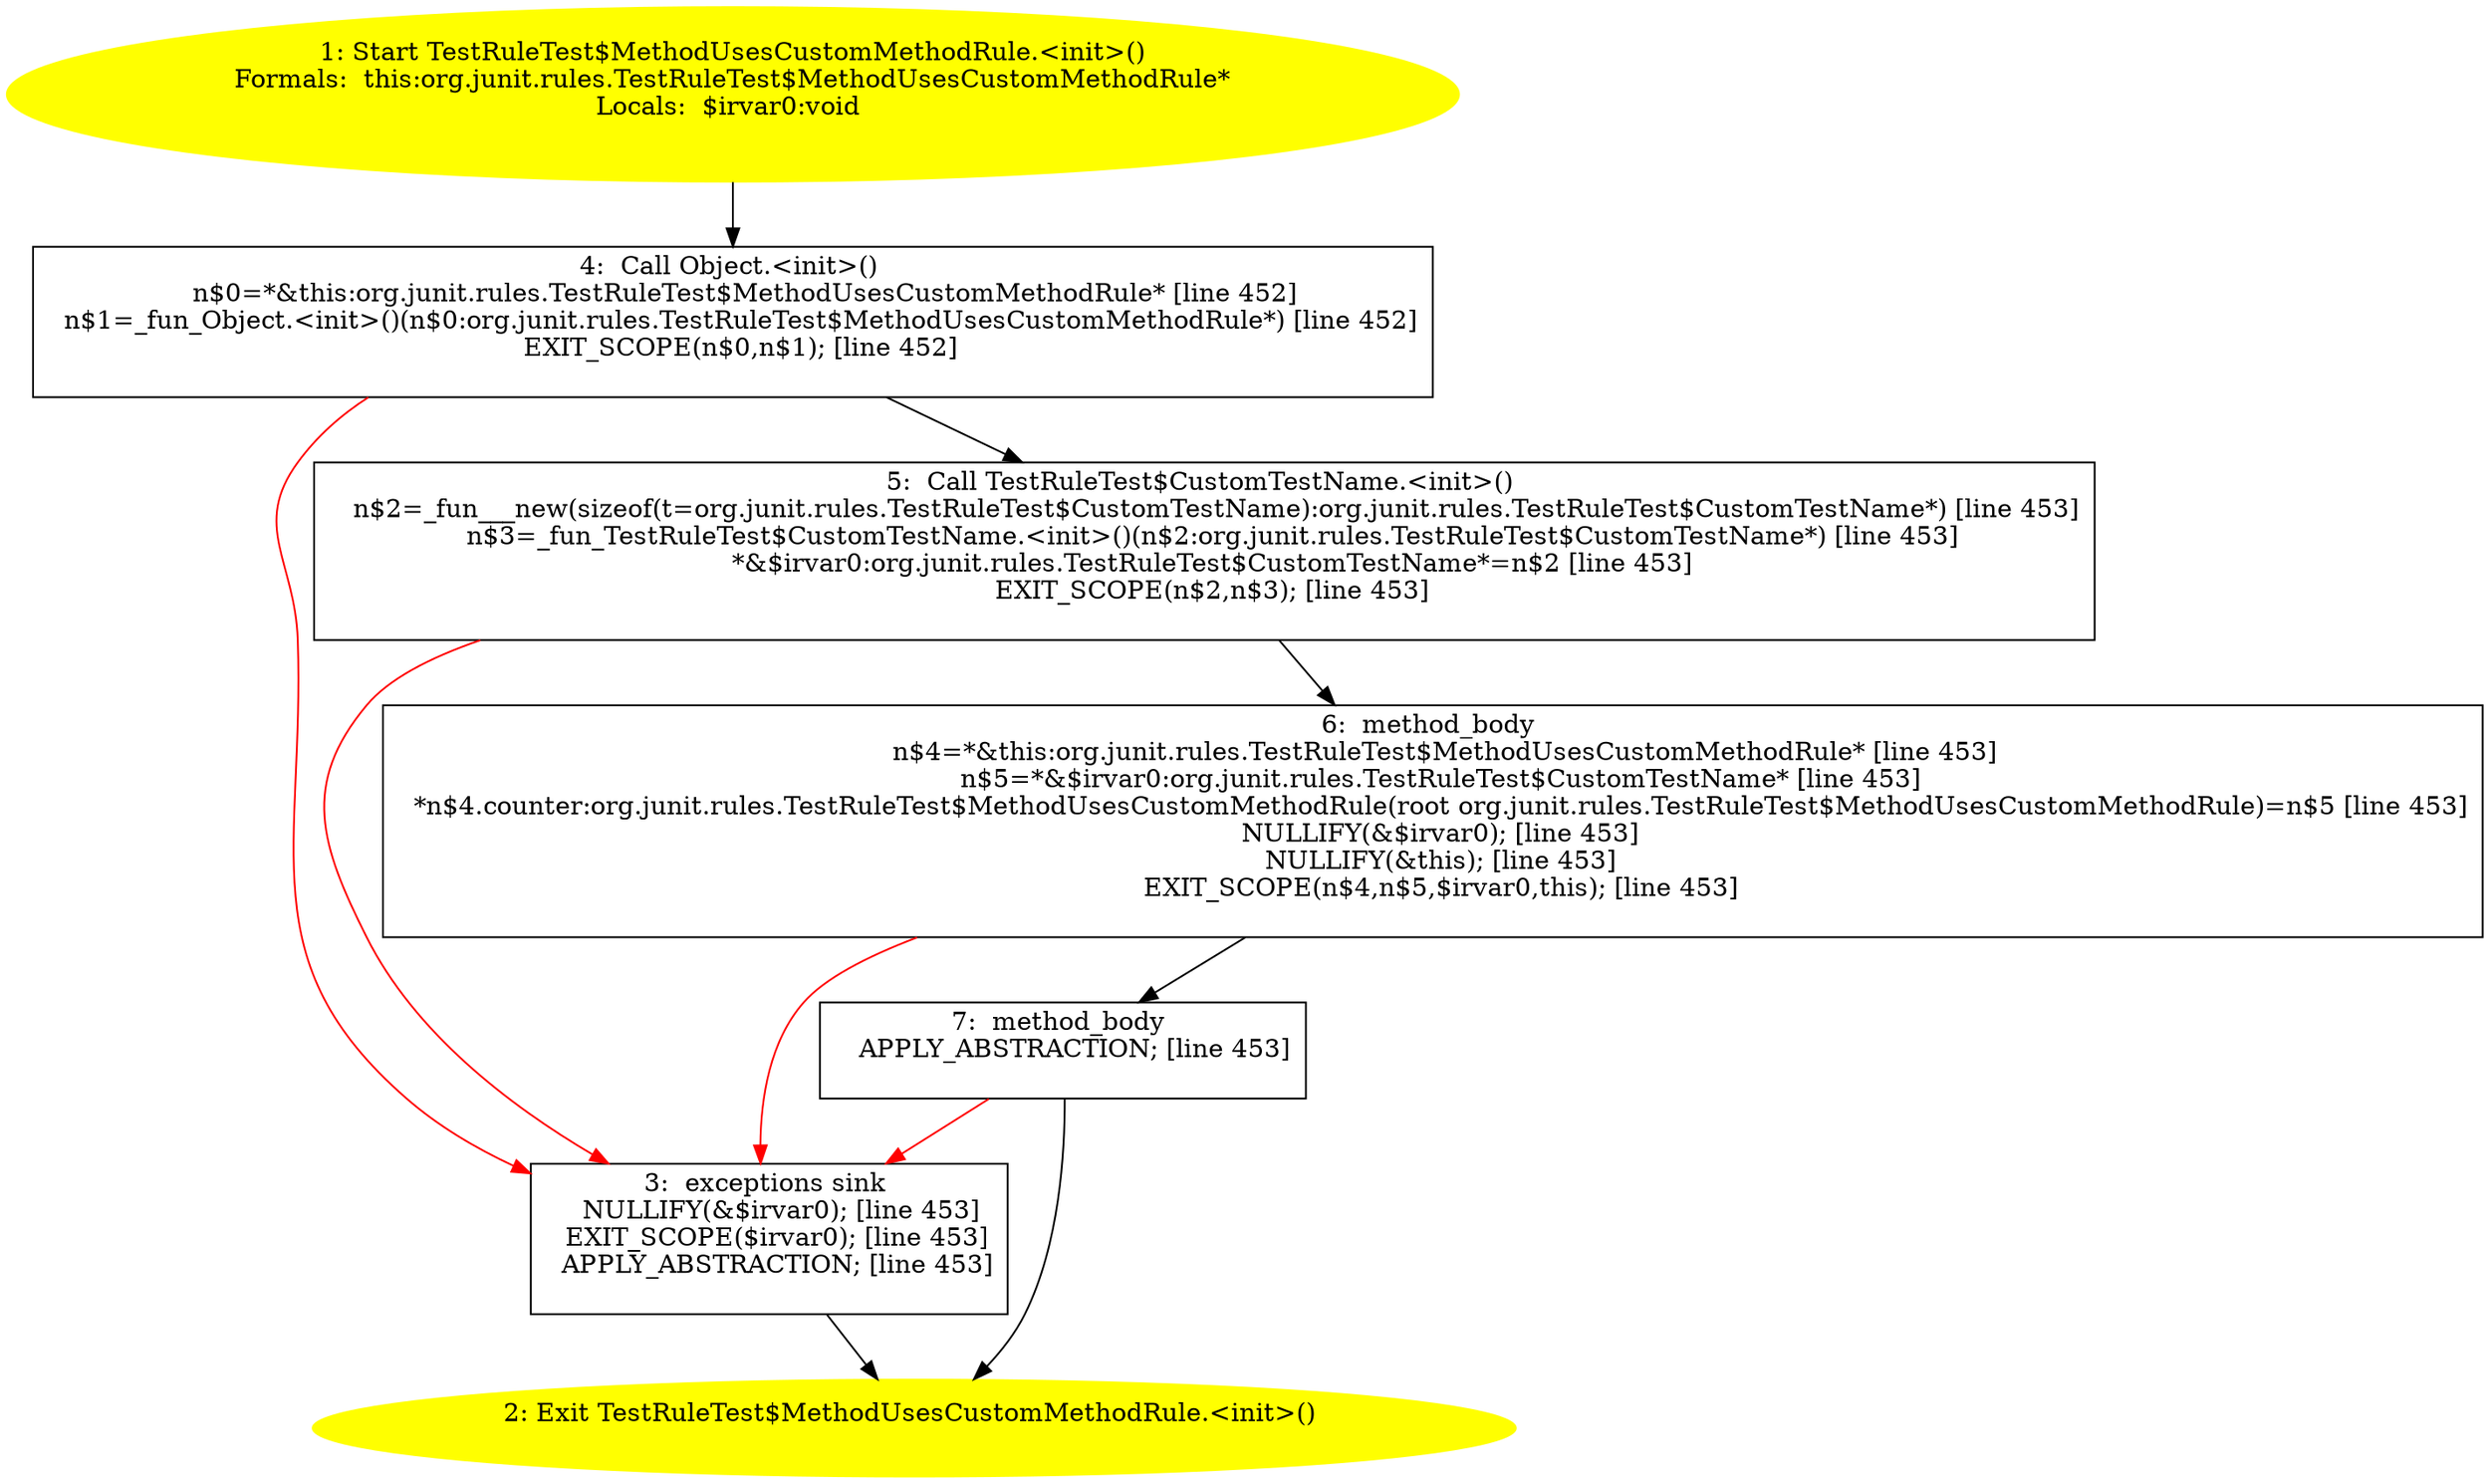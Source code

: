 /* @generated */
digraph cfg {
"org.junit.rules.TestRuleTest$MethodUsesCustomMethodRule.<init>().666ea424fd1bc03a18abdbda5a0f3caf_1" [label="1: Start TestRuleTest$MethodUsesCustomMethodRule.<init>()\nFormals:  this:org.junit.rules.TestRuleTest$MethodUsesCustomMethodRule*\nLocals:  $irvar0:void \n  " color=yellow style=filled]
	

	 "org.junit.rules.TestRuleTest$MethodUsesCustomMethodRule.<init>().666ea424fd1bc03a18abdbda5a0f3caf_1" -> "org.junit.rules.TestRuleTest$MethodUsesCustomMethodRule.<init>().666ea424fd1bc03a18abdbda5a0f3caf_4" ;
"org.junit.rules.TestRuleTest$MethodUsesCustomMethodRule.<init>().666ea424fd1bc03a18abdbda5a0f3caf_2" [label="2: Exit TestRuleTest$MethodUsesCustomMethodRule.<init>() \n  " color=yellow style=filled]
	

"org.junit.rules.TestRuleTest$MethodUsesCustomMethodRule.<init>().666ea424fd1bc03a18abdbda5a0f3caf_3" [label="3:  exceptions sink \n   NULLIFY(&$irvar0); [line 453]\n  EXIT_SCOPE($irvar0); [line 453]\n  APPLY_ABSTRACTION; [line 453]\n " shape="box"]
	

	 "org.junit.rules.TestRuleTest$MethodUsesCustomMethodRule.<init>().666ea424fd1bc03a18abdbda5a0f3caf_3" -> "org.junit.rules.TestRuleTest$MethodUsesCustomMethodRule.<init>().666ea424fd1bc03a18abdbda5a0f3caf_2" ;
"org.junit.rules.TestRuleTest$MethodUsesCustomMethodRule.<init>().666ea424fd1bc03a18abdbda5a0f3caf_4" [label="4:  Call Object.<init>() \n   n$0=*&this:org.junit.rules.TestRuleTest$MethodUsesCustomMethodRule* [line 452]\n  n$1=_fun_Object.<init>()(n$0:org.junit.rules.TestRuleTest$MethodUsesCustomMethodRule*) [line 452]\n  EXIT_SCOPE(n$0,n$1); [line 452]\n " shape="box"]
	

	 "org.junit.rules.TestRuleTest$MethodUsesCustomMethodRule.<init>().666ea424fd1bc03a18abdbda5a0f3caf_4" -> "org.junit.rules.TestRuleTest$MethodUsesCustomMethodRule.<init>().666ea424fd1bc03a18abdbda5a0f3caf_5" ;
	 "org.junit.rules.TestRuleTest$MethodUsesCustomMethodRule.<init>().666ea424fd1bc03a18abdbda5a0f3caf_4" -> "org.junit.rules.TestRuleTest$MethodUsesCustomMethodRule.<init>().666ea424fd1bc03a18abdbda5a0f3caf_3" [color="red" ];
"org.junit.rules.TestRuleTest$MethodUsesCustomMethodRule.<init>().666ea424fd1bc03a18abdbda5a0f3caf_5" [label="5:  Call TestRuleTest$CustomTestName.<init>() \n   n$2=_fun___new(sizeof(t=org.junit.rules.TestRuleTest$CustomTestName):org.junit.rules.TestRuleTest$CustomTestName*) [line 453]\n  n$3=_fun_TestRuleTest$CustomTestName.<init>()(n$2:org.junit.rules.TestRuleTest$CustomTestName*) [line 453]\n  *&$irvar0:org.junit.rules.TestRuleTest$CustomTestName*=n$2 [line 453]\n  EXIT_SCOPE(n$2,n$3); [line 453]\n " shape="box"]
	

	 "org.junit.rules.TestRuleTest$MethodUsesCustomMethodRule.<init>().666ea424fd1bc03a18abdbda5a0f3caf_5" -> "org.junit.rules.TestRuleTest$MethodUsesCustomMethodRule.<init>().666ea424fd1bc03a18abdbda5a0f3caf_6" ;
	 "org.junit.rules.TestRuleTest$MethodUsesCustomMethodRule.<init>().666ea424fd1bc03a18abdbda5a0f3caf_5" -> "org.junit.rules.TestRuleTest$MethodUsesCustomMethodRule.<init>().666ea424fd1bc03a18abdbda5a0f3caf_3" [color="red" ];
"org.junit.rules.TestRuleTest$MethodUsesCustomMethodRule.<init>().666ea424fd1bc03a18abdbda5a0f3caf_6" [label="6:  method_body \n   n$4=*&this:org.junit.rules.TestRuleTest$MethodUsesCustomMethodRule* [line 453]\n  n$5=*&$irvar0:org.junit.rules.TestRuleTest$CustomTestName* [line 453]\n  *n$4.counter:org.junit.rules.TestRuleTest$MethodUsesCustomMethodRule(root org.junit.rules.TestRuleTest$MethodUsesCustomMethodRule)=n$5 [line 453]\n  NULLIFY(&$irvar0); [line 453]\n  NULLIFY(&this); [line 453]\n  EXIT_SCOPE(n$4,n$5,$irvar0,this); [line 453]\n " shape="box"]
	

	 "org.junit.rules.TestRuleTest$MethodUsesCustomMethodRule.<init>().666ea424fd1bc03a18abdbda5a0f3caf_6" -> "org.junit.rules.TestRuleTest$MethodUsesCustomMethodRule.<init>().666ea424fd1bc03a18abdbda5a0f3caf_7" ;
	 "org.junit.rules.TestRuleTest$MethodUsesCustomMethodRule.<init>().666ea424fd1bc03a18abdbda5a0f3caf_6" -> "org.junit.rules.TestRuleTest$MethodUsesCustomMethodRule.<init>().666ea424fd1bc03a18abdbda5a0f3caf_3" [color="red" ];
"org.junit.rules.TestRuleTest$MethodUsesCustomMethodRule.<init>().666ea424fd1bc03a18abdbda5a0f3caf_7" [label="7:  method_body \n   APPLY_ABSTRACTION; [line 453]\n " shape="box"]
	

	 "org.junit.rules.TestRuleTest$MethodUsesCustomMethodRule.<init>().666ea424fd1bc03a18abdbda5a0f3caf_7" -> "org.junit.rules.TestRuleTest$MethodUsesCustomMethodRule.<init>().666ea424fd1bc03a18abdbda5a0f3caf_2" ;
	 "org.junit.rules.TestRuleTest$MethodUsesCustomMethodRule.<init>().666ea424fd1bc03a18abdbda5a0f3caf_7" -> "org.junit.rules.TestRuleTest$MethodUsesCustomMethodRule.<init>().666ea424fd1bc03a18abdbda5a0f3caf_3" [color="red" ];
}
